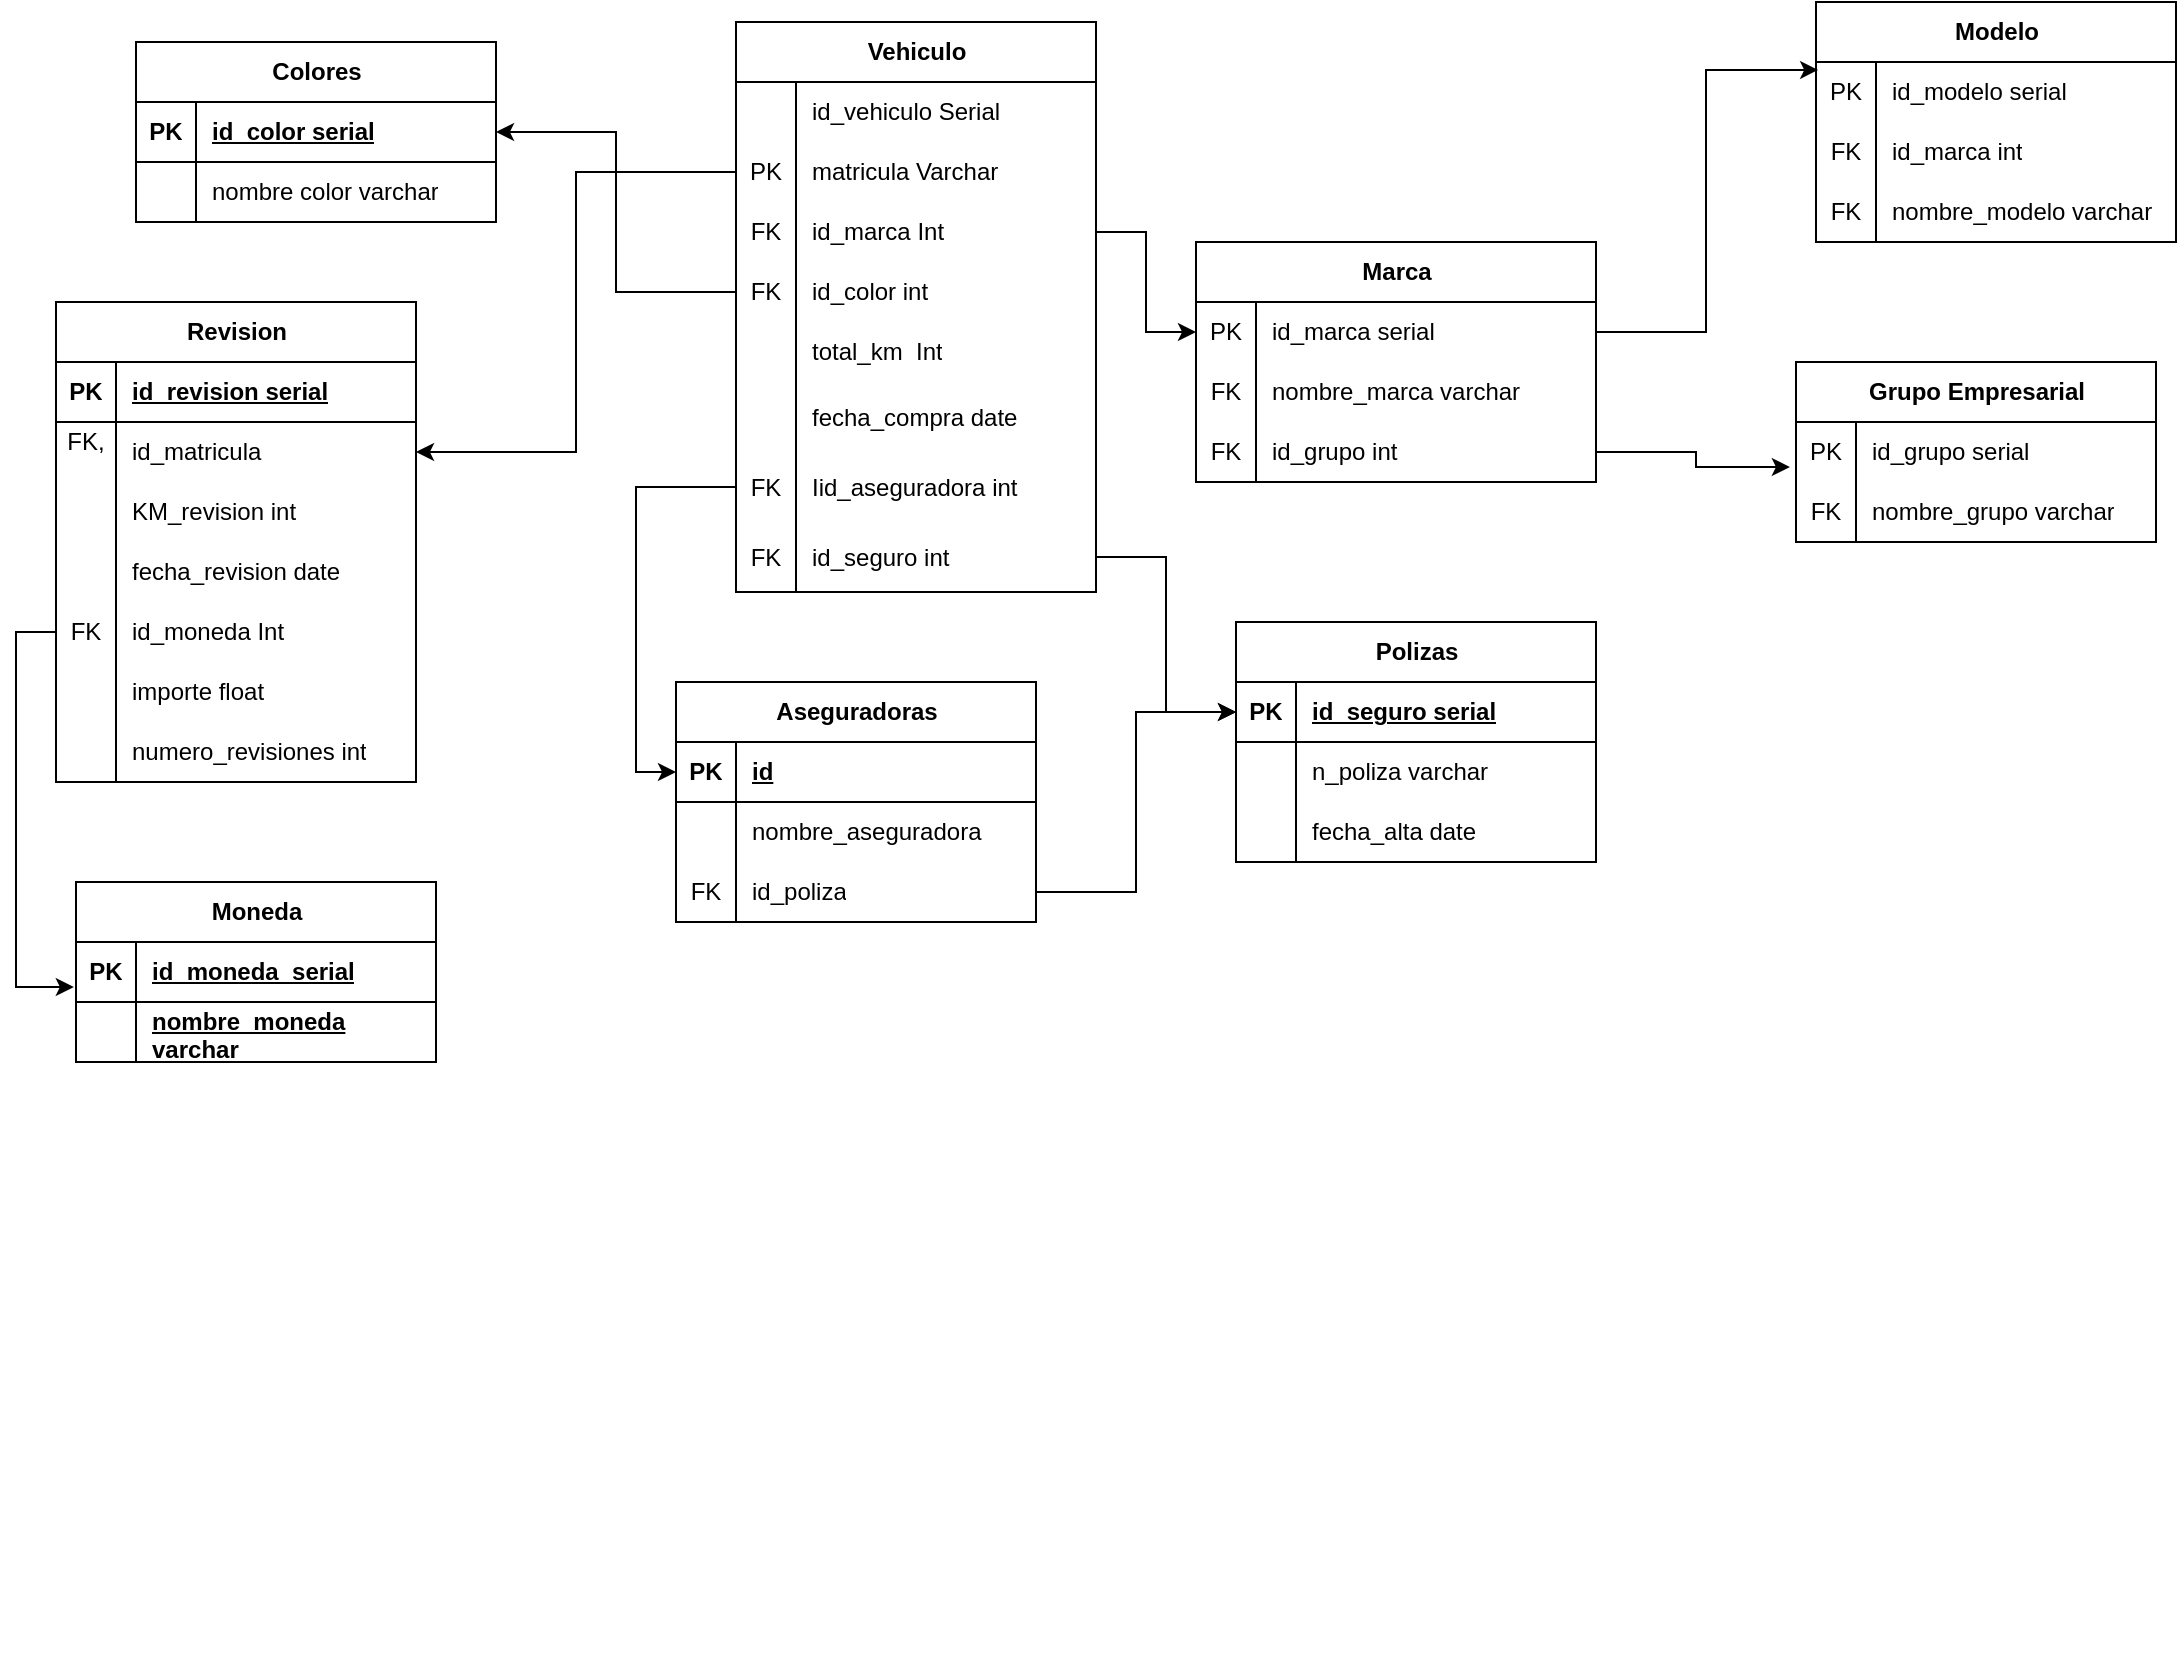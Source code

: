 <mxfile version="21.7.5" type="device">
  <diagram name="Página-1" id="aNir5R4JWFKumcWgyRfw">
    <mxGraphModel dx="1674" dy="1959" grid="1" gridSize="10" guides="1" tooltips="1" connect="1" arrows="1" fold="1" page="1" pageScale="1" pageWidth="827" pageHeight="1169" math="0" shadow="0">
      <root>
        <mxCell id="0" />
        <mxCell id="1" parent="0" />
        <mxCell id="mea1b7zKMpg1OfxlkuzQ-7" value="Vehiculo" style="shape=table;startSize=30;container=1;collapsible=1;childLayout=tableLayout;fixedRows=1;rowLines=0;fontStyle=1;align=center;resizeLast=1;html=1;" parent="1" vertex="1">
          <mxGeometry x="380" y="-370" width="180" height="285" as="geometry" />
        </mxCell>
        <mxCell id="IMGGhFpx_xBizGriwK8i-164" value="" style="shape=tableRow;horizontal=0;startSize=0;swimlaneHead=0;swimlaneBody=0;fillColor=none;collapsible=0;dropTarget=0;points=[[0,0.5],[1,0.5]];portConstraint=eastwest;top=0;left=0;right=0;bottom=0;" parent="mea1b7zKMpg1OfxlkuzQ-7" vertex="1">
          <mxGeometry y="30" width="180" height="30" as="geometry" />
        </mxCell>
        <mxCell id="IMGGhFpx_xBizGriwK8i-165" value="" style="shape=partialRectangle;connectable=0;fillColor=none;top=0;left=0;bottom=0;right=0;editable=1;overflow=hidden;whiteSpace=wrap;html=1;" parent="IMGGhFpx_xBizGriwK8i-164" vertex="1">
          <mxGeometry width="30" height="30" as="geometry">
            <mxRectangle width="30" height="30" as="alternateBounds" />
          </mxGeometry>
        </mxCell>
        <mxCell id="IMGGhFpx_xBizGriwK8i-166" value="id_vehiculo Serial" style="shape=partialRectangle;connectable=0;fillColor=none;top=0;left=0;bottom=0;right=0;align=left;spacingLeft=6;overflow=hidden;whiteSpace=wrap;html=1;" parent="IMGGhFpx_xBizGriwK8i-164" vertex="1">
          <mxGeometry x="30" width="150" height="30" as="geometry">
            <mxRectangle width="150" height="30" as="alternateBounds" />
          </mxGeometry>
        </mxCell>
        <mxCell id="AnJe24dznwlrWC1KmI63-3" value="" style="shape=tableRow;horizontal=0;startSize=0;swimlaneHead=0;swimlaneBody=0;fillColor=none;collapsible=0;dropTarget=0;points=[[0,0.5],[1,0.5]];portConstraint=eastwest;top=0;left=0;right=0;bottom=0;" parent="mea1b7zKMpg1OfxlkuzQ-7" vertex="1">
          <mxGeometry y="60" width="180" height="30" as="geometry" />
        </mxCell>
        <mxCell id="AnJe24dznwlrWC1KmI63-4" value="PK" style="shape=partialRectangle;connectable=0;fillColor=none;top=0;left=0;bottom=0;right=0;editable=1;overflow=hidden;whiteSpace=wrap;html=1;" parent="AnJe24dznwlrWC1KmI63-3" vertex="1">
          <mxGeometry width="30" height="30" as="geometry">
            <mxRectangle width="30" height="30" as="alternateBounds" />
          </mxGeometry>
        </mxCell>
        <mxCell id="AnJe24dznwlrWC1KmI63-5" value="matricula Varchar" style="shape=partialRectangle;connectable=0;fillColor=none;top=0;left=0;bottom=0;right=0;align=left;spacingLeft=6;overflow=hidden;whiteSpace=wrap;html=1;" parent="AnJe24dznwlrWC1KmI63-3" vertex="1">
          <mxGeometry x="30" width="150" height="30" as="geometry">
            <mxRectangle width="150" height="30" as="alternateBounds" />
          </mxGeometry>
        </mxCell>
        <mxCell id="mea1b7zKMpg1OfxlkuzQ-14" value="" style="shape=tableRow;horizontal=0;startSize=0;swimlaneHead=0;swimlaneBody=0;fillColor=none;collapsible=0;dropTarget=0;points=[[0,0.5],[1,0.5]];portConstraint=eastwest;top=0;left=0;right=0;bottom=0;" parent="mea1b7zKMpg1OfxlkuzQ-7" vertex="1">
          <mxGeometry y="90" width="180" height="30" as="geometry" />
        </mxCell>
        <mxCell id="mea1b7zKMpg1OfxlkuzQ-15" value="FK" style="shape=partialRectangle;connectable=0;fillColor=none;top=0;left=0;bottom=0;right=0;editable=1;overflow=hidden;whiteSpace=wrap;html=1;" parent="mea1b7zKMpg1OfxlkuzQ-14" vertex="1">
          <mxGeometry width="30" height="30" as="geometry">
            <mxRectangle width="30" height="30" as="alternateBounds" />
          </mxGeometry>
        </mxCell>
        <mxCell id="mea1b7zKMpg1OfxlkuzQ-16" value="id_marca Int" style="shape=partialRectangle;connectable=0;fillColor=none;top=0;left=0;bottom=0;right=0;align=left;spacingLeft=6;overflow=hidden;whiteSpace=wrap;html=1;" parent="mea1b7zKMpg1OfxlkuzQ-14" vertex="1">
          <mxGeometry x="30" width="150" height="30" as="geometry">
            <mxRectangle width="150" height="30" as="alternateBounds" />
          </mxGeometry>
        </mxCell>
        <mxCell id="mea1b7zKMpg1OfxlkuzQ-17" value="" style="shape=tableRow;horizontal=0;startSize=0;swimlaneHead=0;swimlaneBody=0;fillColor=none;collapsible=0;dropTarget=0;points=[[0,0.5],[1,0.5]];portConstraint=eastwest;top=0;left=0;right=0;bottom=0;" parent="mea1b7zKMpg1OfxlkuzQ-7" vertex="1">
          <mxGeometry y="120" width="180" height="30" as="geometry" />
        </mxCell>
        <mxCell id="mea1b7zKMpg1OfxlkuzQ-18" value="FK" style="shape=partialRectangle;connectable=0;fillColor=none;top=0;left=0;bottom=0;right=0;editable=1;overflow=hidden;whiteSpace=wrap;html=1;" parent="mea1b7zKMpg1OfxlkuzQ-17" vertex="1">
          <mxGeometry width="30" height="30" as="geometry">
            <mxRectangle width="30" height="30" as="alternateBounds" />
          </mxGeometry>
        </mxCell>
        <mxCell id="mea1b7zKMpg1OfxlkuzQ-19" value="id_color int" style="shape=partialRectangle;connectable=0;fillColor=none;top=0;left=0;bottom=0;right=0;align=left;spacingLeft=6;overflow=hidden;whiteSpace=wrap;html=1;" parent="mea1b7zKMpg1OfxlkuzQ-17" vertex="1">
          <mxGeometry x="30" width="150" height="30" as="geometry">
            <mxRectangle width="150" height="30" as="alternateBounds" />
          </mxGeometry>
        </mxCell>
        <mxCell id="mea1b7zKMpg1OfxlkuzQ-23" value="" style="shape=tableRow;horizontal=0;startSize=0;swimlaneHead=0;swimlaneBody=0;fillColor=none;collapsible=0;dropTarget=0;points=[[0,0.5],[1,0.5]];portConstraint=eastwest;top=0;left=0;right=0;bottom=0;" parent="mea1b7zKMpg1OfxlkuzQ-7" vertex="1">
          <mxGeometry y="150" width="180" height="30" as="geometry" />
        </mxCell>
        <mxCell id="mea1b7zKMpg1OfxlkuzQ-24" value="" style="shape=partialRectangle;connectable=0;fillColor=none;top=0;left=0;bottom=0;right=0;editable=1;overflow=hidden;whiteSpace=wrap;html=1;" parent="mea1b7zKMpg1OfxlkuzQ-23" vertex="1">
          <mxGeometry width="30" height="30" as="geometry">
            <mxRectangle width="30" height="30" as="alternateBounds" />
          </mxGeometry>
        </mxCell>
        <mxCell id="mea1b7zKMpg1OfxlkuzQ-25" value="total_km&amp;nbsp; Int" style="shape=partialRectangle;connectable=0;fillColor=none;top=0;left=0;bottom=0;right=0;align=left;spacingLeft=6;overflow=hidden;whiteSpace=wrap;html=1;" parent="mea1b7zKMpg1OfxlkuzQ-23" vertex="1">
          <mxGeometry x="30" width="150" height="30" as="geometry">
            <mxRectangle width="150" height="30" as="alternateBounds" />
          </mxGeometry>
        </mxCell>
        <mxCell id="TAGPVr47sn_CcQr7JgO9-15" value="" style="shape=tableRow;horizontal=0;startSize=0;swimlaneHead=0;swimlaneBody=0;fillColor=none;collapsible=0;dropTarget=0;points=[[0,0.5],[1,0.5]];portConstraint=eastwest;top=0;left=0;right=0;bottom=0;" vertex="1" parent="mea1b7zKMpg1OfxlkuzQ-7">
          <mxGeometry y="180" width="180" height="35" as="geometry" />
        </mxCell>
        <mxCell id="TAGPVr47sn_CcQr7JgO9-16" value="" style="shape=partialRectangle;connectable=0;fillColor=none;top=0;left=0;bottom=0;right=0;editable=1;overflow=hidden;whiteSpace=wrap;html=1;" vertex="1" parent="TAGPVr47sn_CcQr7JgO9-15">
          <mxGeometry width="30" height="35" as="geometry">
            <mxRectangle width="30" height="35" as="alternateBounds" />
          </mxGeometry>
        </mxCell>
        <mxCell id="TAGPVr47sn_CcQr7JgO9-17" value="fecha_compra date" style="shape=partialRectangle;connectable=0;fillColor=none;top=0;left=0;bottom=0;right=0;align=left;spacingLeft=6;overflow=hidden;whiteSpace=wrap;html=1;" vertex="1" parent="TAGPVr47sn_CcQr7JgO9-15">
          <mxGeometry x="30" width="150" height="35" as="geometry">
            <mxRectangle width="150" height="35" as="alternateBounds" />
          </mxGeometry>
        </mxCell>
        <mxCell id="mea1b7zKMpg1OfxlkuzQ-65" value="" style="shape=tableRow;horizontal=0;startSize=0;swimlaneHead=0;swimlaneBody=0;fillColor=none;collapsible=0;dropTarget=0;points=[[0,0.5],[1,0.5]];portConstraint=eastwest;top=0;left=0;right=0;bottom=0;" parent="mea1b7zKMpg1OfxlkuzQ-7" vertex="1">
          <mxGeometry y="215" width="180" height="35" as="geometry" />
        </mxCell>
        <mxCell id="mea1b7zKMpg1OfxlkuzQ-66" value="&lt;font style=&quot;vertical-align: inherit;&quot;&gt;&lt;font style=&quot;vertical-align: inherit;&quot;&gt;FK&lt;/font&gt;&lt;/font&gt;" style="shape=partialRectangle;connectable=0;fillColor=none;top=0;left=0;bottom=0;right=0;editable=1;overflow=hidden;whiteSpace=wrap;html=1;" parent="mea1b7zKMpg1OfxlkuzQ-65" vertex="1">
          <mxGeometry width="30" height="35" as="geometry">
            <mxRectangle width="30" height="35" as="alternateBounds" />
          </mxGeometry>
        </mxCell>
        <mxCell id="mea1b7zKMpg1OfxlkuzQ-67" value="&lt;font style=&quot;vertical-align: inherit;&quot;&gt;&lt;font style=&quot;vertical-align: inherit;&quot;&gt;Iid_aseguradora int&lt;/font&gt;&lt;/font&gt;" style="shape=partialRectangle;connectable=0;fillColor=none;top=0;left=0;bottom=0;right=0;align=left;spacingLeft=6;overflow=hidden;whiteSpace=wrap;html=1;" parent="mea1b7zKMpg1OfxlkuzQ-65" vertex="1">
          <mxGeometry x="30" width="150" height="35" as="geometry">
            <mxRectangle width="150" height="35" as="alternateBounds" />
          </mxGeometry>
        </mxCell>
        <mxCell id="IMGGhFpx_xBizGriwK8i-175" value="" style="shape=tableRow;horizontal=0;startSize=0;swimlaneHead=0;swimlaneBody=0;fillColor=none;collapsible=0;dropTarget=0;points=[[0,0.5],[1,0.5]];portConstraint=eastwest;top=0;left=0;right=0;bottom=0;" parent="mea1b7zKMpg1OfxlkuzQ-7" vertex="1">
          <mxGeometry y="250" width="180" height="35" as="geometry" />
        </mxCell>
        <mxCell id="IMGGhFpx_xBizGriwK8i-176" value="FK" style="shape=partialRectangle;connectable=0;fillColor=none;top=0;left=0;bottom=0;right=0;editable=1;overflow=hidden;whiteSpace=wrap;html=1;" parent="IMGGhFpx_xBizGriwK8i-175" vertex="1">
          <mxGeometry width="30" height="35" as="geometry">
            <mxRectangle width="30" height="35" as="alternateBounds" />
          </mxGeometry>
        </mxCell>
        <mxCell id="IMGGhFpx_xBizGriwK8i-177" value="&lt;font style=&quot;vertical-align: inherit;&quot;&gt;&lt;font style=&quot;vertical-align: inherit;&quot;&gt;id_seguro int&amp;nbsp;&lt;/font&gt;&lt;/font&gt;" style="shape=partialRectangle;connectable=0;fillColor=none;top=0;left=0;bottom=0;right=0;align=left;spacingLeft=6;overflow=hidden;whiteSpace=wrap;html=1;" parent="IMGGhFpx_xBizGriwK8i-175" vertex="1">
          <mxGeometry x="30" width="150" height="35" as="geometry">
            <mxRectangle width="150" height="35" as="alternateBounds" />
          </mxGeometry>
        </mxCell>
        <mxCell id="mea1b7zKMpg1OfxlkuzQ-39" value="Grupo Empresarial" style="shape=table;startSize=30;container=1;collapsible=1;childLayout=tableLayout;fixedRows=1;rowLines=0;fontStyle=1;align=center;resizeLast=1;html=1;" parent="1" vertex="1">
          <mxGeometry x="910" y="-200" width="180" height="90" as="geometry" />
        </mxCell>
        <mxCell id="mea1b7zKMpg1OfxlkuzQ-43" value="" style="shape=tableRow;horizontal=0;startSize=0;swimlaneHead=0;swimlaneBody=0;fillColor=none;collapsible=0;dropTarget=0;points=[[0,0.5],[1,0.5]];portConstraint=eastwest;top=0;left=0;right=0;bottom=0;" parent="mea1b7zKMpg1OfxlkuzQ-39" vertex="1">
          <mxGeometry y="30" width="180" height="30" as="geometry" />
        </mxCell>
        <mxCell id="mea1b7zKMpg1OfxlkuzQ-44" value="PK" style="shape=partialRectangle;connectable=0;fillColor=none;top=0;left=0;bottom=0;right=0;editable=1;overflow=hidden;whiteSpace=wrap;html=1;" parent="mea1b7zKMpg1OfxlkuzQ-43" vertex="1">
          <mxGeometry width="30" height="30" as="geometry">
            <mxRectangle width="30" height="30" as="alternateBounds" />
          </mxGeometry>
        </mxCell>
        <mxCell id="mea1b7zKMpg1OfxlkuzQ-45" value="id_grupo serial" style="shape=partialRectangle;connectable=0;fillColor=none;top=0;left=0;bottom=0;right=0;align=left;spacingLeft=6;overflow=hidden;whiteSpace=wrap;html=1;" parent="mea1b7zKMpg1OfxlkuzQ-43" vertex="1">
          <mxGeometry x="30" width="150" height="30" as="geometry">
            <mxRectangle width="150" height="30" as="alternateBounds" />
          </mxGeometry>
        </mxCell>
        <mxCell id="IMGGhFpx_xBizGriwK8i-155" value="" style="shape=tableRow;horizontal=0;startSize=0;swimlaneHead=0;swimlaneBody=0;fillColor=none;collapsible=0;dropTarget=0;points=[[0,0.5],[1,0.5]];portConstraint=eastwest;top=0;left=0;right=0;bottom=0;" parent="mea1b7zKMpg1OfxlkuzQ-39" vertex="1">
          <mxGeometry y="60" width="180" height="30" as="geometry" />
        </mxCell>
        <mxCell id="IMGGhFpx_xBizGriwK8i-156" value="FK" style="shape=partialRectangle;connectable=0;fillColor=none;top=0;left=0;bottom=0;right=0;editable=1;overflow=hidden;whiteSpace=wrap;html=1;" parent="IMGGhFpx_xBizGriwK8i-155" vertex="1">
          <mxGeometry width="30" height="30" as="geometry">
            <mxRectangle width="30" height="30" as="alternateBounds" />
          </mxGeometry>
        </mxCell>
        <mxCell id="IMGGhFpx_xBizGriwK8i-157" value="nombre_grupo varchar" style="shape=partialRectangle;connectable=0;fillColor=none;top=0;left=0;bottom=0;right=0;align=left;spacingLeft=6;overflow=hidden;whiteSpace=wrap;html=1;" parent="IMGGhFpx_xBizGriwK8i-155" vertex="1">
          <mxGeometry x="30" width="150" height="30" as="geometry">
            <mxRectangle width="150" height="30" as="alternateBounds" />
          </mxGeometry>
        </mxCell>
        <mxCell id="IMGGhFpx_xBizGriwK8i-14" value="Modelo" style="shape=table;startSize=30;container=1;collapsible=1;childLayout=tableLayout;fixedRows=1;rowLines=0;fontStyle=1;align=center;resizeLast=1;html=1;" parent="1" vertex="1">
          <mxGeometry x="920" y="-380" width="180" height="120" as="geometry" />
        </mxCell>
        <mxCell id="IMGGhFpx_xBizGriwK8i-18" value="" style="shape=tableRow;horizontal=0;startSize=0;swimlaneHead=0;swimlaneBody=0;fillColor=none;collapsible=0;dropTarget=0;points=[[0,0.5],[1,0.5]];portConstraint=eastwest;top=0;left=0;right=0;bottom=0;" parent="IMGGhFpx_xBizGriwK8i-14" vertex="1">
          <mxGeometry y="30" width="180" height="30" as="geometry" />
        </mxCell>
        <mxCell id="IMGGhFpx_xBizGriwK8i-19" value="PK" style="shape=partialRectangle;connectable=0;fillColor=none;top=0;left=0;bottom=0;right=0;editable=1;overflow=hidden;whiteSpace=wrap;html=1;" parent="IMGGhFpx_xBizGriwK8i-18" vertex="1">
          <mxGeometry width="30" height="30" as="geometry">
            <mxRectangle width="30" height="30" as="alternateBounds" />
          </mxGeometry>
        </mxCell>
        <mxCell id="IMGGhFpx_xBizGriwK8i-20" value="id_modelo serial" style="shape=partialRectangle;connectable=0;fillColor=none;top=0;left=0;bottom=0;right=0;align=left;spacingLeft=6;overflow=hidden;whiteSpace=wrap;html=1;" parent="IMGGhFpx_xBizGriwK8i-18" vertex="1">
          <mxGeometry x="30" width="150" height="30" as="geometry">
            <mxRectangle width="150" height="30" as="alternateBounds" />
          </mxGeometry>
        </mxCell>
        <mxCell id="IMGGhFpx_xBizGriwK8i-161" value="" style="shape=tableRow;horizontal=0;startSize=0;swimlaneHead=0;swimlaneBody=0;fillColor=none;collapsible=0;dropTarget=0;points=[[0,0.5],[1,0.5]];portConstraint=eastwest;top=0;left=0;right=0;bottom=0;" parent="IMGGhFpx_xBizGriwK8i-14" vertex="1">
          <mxGeometry y="60" width="180" height="30" as="geometry" />
        </mxCell>
        <mxCell id="IMGGhFpx_xBizGriwK8i-162" value="FK" style="shape=partialRectangle;connectable=0;fillColor=none;top=0;left=0;bottom=0;right=0;editable=1;overflow=hidden;whiteSpace=wrap;html=1;" parent="IMGGhFpx_xBizGriwK8i-161" vertex="1">
          <mxGeometry width="30" height="30" as="geometry">
            <mxRectangle width="30" height="30" as="alternateBounds" />
          </mxGeometry>
        </mxCell>
        <mxCell id="IMGGhFpx_xBizGriwK8i-163" value="id_marca int" style="shape=partialRectangle;connectable=0;fillColor=none;top=0;left=0;bottom=0;right=0;align=left;spacingLeft=6;overflow=hidden;whiteSpace=wrap;html=1;" parent="IMGGhFpx_xBizGriwK8i-161" vertex="1">
          <mxGeometry x="30" width="150" height="30" as="geometry">
            <mxRectangle width="150" height="30" as="alternateBounds" />
          </mxGeometry>
        </mxCell>
        <mxCell id="IMGGhFpx_xBizGriwK8i-21" value="" style="shape=tableRow;horizontal=0;startSize=0;swimlaneHead=0;swimlaneBody=0;fillColor=none;collapsible=0;dropTarget=0;points=[[0,0.5],[1,0.5]];portConstraint=eastwest;top=0;left=0;right=0;bottom=0;" parent="IMGGhFpx_xBizGriwK8i-14" vertex="1">
          <mxGeometry y="90" width="180" height="30" as="geometry" />
        </mxCell>
        <mxCell id="IMGGhFpx_xBizGriwK8i-22" value="FK" style="shape=partialRectangle;connectable=0;fillColor=none;top=0;left=0;bottom=0;right=0;editable=1;overflow=hidden;whiteSpace=wrap;html=1;" parent="IMGGhFpx_xBizGriwK8i-21" vertex="1">
          <mxGeometry width="30" height="30" as="geometry">
            <mxRectangle width="30" height="30" as="alternateBounds" />
          </mxGeometry>
        </mxCell>
        <mxCell id="IMGGhFpx_xBizGriwK8i-23" value="&lt;font style=&quot;vertical-align: inherit;&quot;&gt;&lt;font style=&quot;vertical-align: inherit;&quot;&gt;nombre_modelo varchar&lt;/font&gt;&lt;/font&gt;" style="shape=partialRectangle;connectable=0;fillColor=none;top=0;left=0;bottom=0;right=0;align=left;spacingLeft=6;overflow=hidden;whiteSpace=wrap;html=1;" parent="IMGGhFpx_xBizGriwK8i-21" vertex="1">
          <mxGeometry x="30" width="150" height="30" as="geometry">
            <mxRectangle width="150" height="30" as="alternateBounds" />
          </mxGeometry>
        </mxCell>
        <mxCell id="IMGGhFpx_xBizGriwK8i-40" value="Moneda" style="shape=table;startSize=30;container=1;collapsible=1;childLayout=tableLayout;fixedRows=1;rowLines=0;fontStyle=1;align=center;resizeLast=1;html=1;" parent="1" vertex="1">
          <mxGeometry x="50" y="60" width="180" height="90" as="geometry" />
        </mxCell>
        <mxCell id="IMGGhFpx_xBizGriwK8i-41" value="" style="shape=tableRow;horizontal=0;startSize=0;swimlaneHead=0;swimlaneBody=0;fillColor=none;collapsible=0;dropTarget=0;points=[[0,0.5],[1,0.5]];portConstraint=eastwest;top=0;left=0;right=0;bottom=1;" parent="IMGGhFpx_xBizGriwK8i-40" vertex="1">
          <mxGeometry y="30" width="180" height="30" as="geometry" />
        </mxCell>
        <mxCell id="IMGGhFpx_xBizGriwK8i-42" value="PK" style="shape=partialRectangle;connectable=0;fillColor=none;top=0;left=0;bottom=0;right=0;fontStyle=1;overflow=hidden;whiteSpace=wrap;html=1;" parent="IMGGhFpx_xBizGriwK8i-41" vertex="1">
          <mxGeometry width="30" height="30" as="geometry">
            <mxRectangle width="30" height="30" as="alternateBounds" />
          </mxGeometry>
        </mxCell>
        <mxCell id="IMGGhFpx_xBizGriwK8i-43" value="id_moneda&amp;nbsp; serial" style="shape=partialRectangle;connectable=0;fillColor=none;top=0;left=0;bottom=0;right=0;align=left;spacingLeft=6;fontStyle=5;overflow=hidden;whiteSpace=wrap;html=1;" parent="IMGGhFpx_xBizGriwK8i-41" vertex="1">
          <mxGeometry x="30" width="150" height="30" as="geometry">
            <mxRectangle width="150" height="30" as="alternateBounds" />
          </mxGeometry>
        </mxCell>
        <mxCell id="IMGGhFpx_xBizGriwK8i-152" value="" style="shape=tableRow;horizontal=0;startSize=0;swimlaneHead=0;swimlaneBody=0;fillColor=none;collapsible=0;dropTarget=0;points=[[0,0.5],[1,0.5]];portConstraint=eastwest;top=0;left=0;right=0;bottom=1;" parent="IMGGhFpx_xBizGriwK8i-40" vertex="1">
          <mxGeometry y="60" width="180" height="30" as="geometry" />
        </mxCell>
        <mxCell id="IMGGhFpx_xBizGriwK8i-153" value="" style="shape=partialRectangle;connectable=0;fillColor=none;top=0;left=0;bottom=0;right=0;fontStyle=1;overflow=hidden;whiteSpace=wrap;html=1;" parent="IMGGhFpx_xBizGriwK8i-152" vertex="1">
          <mxGeometry width="30" height="30" as="geometry">
            <mxRectangle width="30" height="30" as="alternateBounds" />
          </mxGeometry>
        </mxCell>
        <mxCell id="IMGGhFpx_xBizGriwK8i-154" value="nombre_moneda varchar" style="shape=partialRectangle;connectable=0;fillColor=none;top=0;left=0;bottom=0;right=0;align=left;spacingLeft=6;fontStyle=5;overflow=hidden;whiteSpace=wrap;html=1;" parent="IMGGhFpx_xBizGriwK8i-152" vertex="1">
          <mxGeometry x="30" width="150" height="30" as="geometry">
            <mxRectangle width="150" height="30" as="alternateBounds" />
          </mxGeometry>
        </mxCell>
        <mxCell id="IMGGhFpx_xBizGriwK8i-53" value="Marca" style="shape=table;startSize=30;container=1;collapsible=1;childLayout=tableLayout;fixedRows=1;rowLines=0;fontStyle=1;align=center;resizeLast=1;html=1;" parent="1" vertex="1">
          <mxGeometry x="610" y="-260" width="200" height="120" as="geometry" />
        </mxCell>
        <mxCell id="IMGGhFpx_xBizGriwK8i-57" value="" style="shape=tableRow;horizontal=0;startSize=0;swimlaneHead=0;swimlaneBody=0;fillColor=none;collapsible=0;dropTarget=0;points=[[0,0.5],[1,0.5]];portConstraint=eastwest;top=0;left=0;right=0;bottom=0;" parent="IMGGhFpx_xBizGriwK8i-53" vertex="1">
          <mxGeometry y="30" width="200" height="30" as="geometry" />
        </mxCell>
        <mxCell id="IMGGhFpx_xBizGriwK8i-58" value="PK" style="shape=partialRectangle;connectable=0;fillColor=none;top=0;left=0;bottom=0;right=0;editable=1;overflow=hidden;whiteSpace=wrap;html=1;" parent="IMGGhFpx_xBizGriwK8i-57" vertex="1">
          <mxGeometry width="30" height="30" as="geometry">
            <mxRectangle width="30" height="30" as="alternateBounds" />
          </mxGeometry>
        </mxCell>
        <mxCell id="IMGGhFpx_xBizGriwK8i-59" value="id_marca serial" style="shape=partialRectangle;connectable=0;fillColor=none;top=0;left=0;bottom=0;right=0;align=left;spacingLeft=6;overflow=hidden;whiteSpace=wrap;html=1;" parent="IMGGhFpx_xBizGriwK8i-57" vertex="1">
          <mxGeometry x="30" width="170" height="30" as="geometry">
            <mxRectangle width="170" height="30" as="alternateBounds" />
          </mxGeometry>
        </mxCell>
        <mxCell id="IMGGhFpx_xBizGriwK8i-158" value="" style="shape=tableRow;horizontal=0;startSize=0;swimlaneHead=0;swimlaneBody=0;fillColor=none;collapsible=0;dropTarget=0;points=[[0,0.5],[1,0.5]];portConstraint=eastwest;top=0;left=0;right=0;bottom=0;" parent="IMGGhFpx_xBizGriwK8i-53" vertex="1">
          <mxGeometry y="60" width="200" height="30" as="geometry" />
        </mxCell>
        <mxCell id="IMGGhFpx_xBizGriwK8i-159" value="FK" style="shape=partialRectangle;connectable=0;fillColor=none;top=0;left=0;bottom=0;right=0;editable=1;overflow=hidden;whiteSpace=wrap;html=1;" parent="IMGGhFpx_xBizGriwK8i-158" vertex="1">
          <mxGeometry width="30" height="30" as="geometry">
            <mxRectangle width="30" height="30" as="alternateBounds" />
          </mxGeometry>
        </mxCell>
        <mxCell id="IMGGhFpx_xBizGriwK8i-160" value="nombre_marca varchar" style="shape=partialRectangle;connectable=0;fillColor=none;top=0;left=0;bottom=0;right=0;align=left;spacingLeft=6;overflow=hidden;whiteSpace=wrap;html=1;" parent="IMGGhFpx_xBizGriwK8i-158" vertex="1">
          <mxGeometry x="30" width="170" height="30" as="geometry">
            <mxRectangle width="170" height="30" as="alternateBounds" />
          </mxGeometry>
        </mxCell>
        <mxCell id="uVLV8i7sNT9-aFF1UNo3-1" value="" style="shape=tableRow;horizontal=0;startSize=0;swimlaneHead=0;swimlaneBody=0;fillColor=none;collapsible=0;dropTarget=0;points=[[0,0.5],[1,0.5]];portConstraint=eastwest;top=0;left=0;right=0;bottom=0;" parent="IMGGhFpx_xBizGriwK8i-53" vertex="1">
          <mxGeometry y="90" width="200" height="30" as="geometry" />
        </mxCell>
        <mxCell id="uVLV8i7sNT9-aFF1UNo3-2" value="FK" style="shape=partialRectangle;connectable=0;fillColor=none;top=0;left=0;bottom=0;right=0;editable=1;overflow=hidden;whiteSpace=wrap;html=1;" parent="uVLV8i7sNT9-aFF1UNo3-1" vertex="1">
          <mxGeometry width="30" height="30" as="geometry">
            <mxRectangle width="30" height="30" as="alternateBounds" />
          </mxGeometry>
        </mxCell>
        <mxCell id="uVLV8i7sNT9-aFF1UNo3-3" value="&lt;font style=&quot;vertical-align: inherit;&quot;&gt;&lt;font style=&quot;vertical-align: inherit;&quot;&gt;id_grupo int&lt;/font&gt;&lt;/font&gt;" style="shape=partialRectangle;connectable=0;fillColor=none;top=0;left=0;bottom=0;right=0;align=left;spacingLeft=6;overflow=hidden;whiteSpace=wrap;html=1;" parent="uVLV8i7sNT9-aFF1UNo3-1" vertex="1">
          <mxGeometry x="30" width="170" height="30" as="geometry">
            <mxRectangle width="170" height="30" as="alternateBounds" />
          </mxGeometry>
        </mxCell>
        <mxCell id="IMGGhFpx_xBizGriwK8i-66" value="Revision" style="shape=table;startSize=30;container=1;collapsible=1;childLayout=tableLayout;fixedRows=1;rowLines=0;fontStyle=1;align=center;resizeLast=1;html=1;" parent="1" vertex="1">
          <mxGeometry x="40" y="-230" width="180" height="240" as="geometry" />
        </mxCell>
        <mxCell id="IMGGhFpx_xBizGriwK8i-67" value="" style="shape=tableRow;horizontal=0;startSize=0;swimlaneHead=0;swimlaneBody=0;fillColor=none;collapsible=0;dropTarget=0;points=[[0,0.5],[1,0.5]];portConstraint=eastwest;top=0;left=0;right=0;bottom=1;" parent="IMGGhFpx_xBizGriwK8i-66" vertex="1">
          <mxGeometry y="30" width="180" height="30" as="geometry" />
        </mxCell>
        <mxCell id="IMGGhFpx_xBizGriwK8i-68" value="PK" style="shape=partialRectangle;connectable=0;fillColor=none;top=0;left=0;bottom=0;right=0;fontStyle=1;overflow=hidden;whiteSpace=wrap;html=1;" parent="IMGGhFpx_xBizGriwK8i-67" vertex="1">
          <mxGeometry width="30" height="30" as="geometry">
            <mxRectangle width="30" height="30" as="alternateBounds" />
          </mxGeometry>
        </mxCell>
        <mxCell id="IMGGhFpx_xBizGriwK8i-69" value="id_revision serial" style="shape=partialRectangle;connectable=0;fillColor=none;top=0;left=0;bottom=0;right=0;align=left;spacingLeft=6;fontStyle=5;overflow=hidden;whiteSpace=wrap;html=1;" parent="IMGGhFpx_xBizGriwK8i-67" vertex="1">
          <mxGeometry x="30" width="150" height="30" as="geometry">
            <mxRectangle width="150" height="30" as="alternateBounds" />
          </mxGeometry>
        </mxCell>
        <mxCell id="IMGGhFpx_xBizGriwK8i-70" value="" style="shape=tableRow;horizontal=0;startSize=0;swimlaneHead=0;swimlaneBody=0;fillColor=none;collapsible=0;dropTarget=0;points=[[0,0.5],[1,0.5]];portConstraint=eastwest;top=0;left=0;right=0;bottom=0;" parent="IMGGhFpx_xBizGriwK8i-66" vertex="1">
          <mxGeometry y="60" width="180" height="30" as="geometry" />
        </mxCell>
        <mxCell id="IMGGhFpx_xBizGriwK8i-71" value="&lt;font style=&quot;vertical-align: inherit;&quot;&gt;&lt;font style=&quot;vertical-align: inherit;&quot;&gt;&lt;font style=&quot;vertical-align: inherit;&quot;&gt;&lt;font style=&quot;vertical-align: inherit;&quot;&gt;FK,&lt;br&gt;&lt;br&gt;&lt;/font&gt;&lt;/font&gt;&lt;/font&gt;&lt;/font&gt;" style="shape=partialRectangle;connectable=0;fillColor=none;top=0;left=0;bottom=0;right=0;editable=1;overflow=hidden;whiteSpace=wrap;html=1;" parent="IMGGhFpx_xBizGriwK8i-70" vertex="1">
          <mxGeometry width="30" height="30" as="geometry">
            <mxRectangle width="30" height="30" as="alternateBounds" />
          </mxGeometry>
        </mxCell>
        <mxCell id="IMGGhFpx_xBizGriwK8i-72" value="id_matricula" style="shape=partialRectangle;connectable=0;fillColor=none;top=0;left=0;bottom=0;right=0;align=left;spacingLeft=6;overflow=hidden;whiteSpace=wrap;html=1;" parent="IMGGhFpx_xBizGriwK8i-70" vertex="1">
          <mxGeometry x="30" width="150" height="30" as="geometry">
            <mxRectangle width="150" height="30" as="alternateBounds" />
          </mxGeometry>
        </mxCell>
        <mxCell id="IMGGhFpx_xBizGriwK8i-73" value="" style="shape=tableRow;horizontal=0;startSize=0;swimlaneHead=0;swimlaneBody=0;fillColor=none;collapsible=0;dropTarget=0;points=[[0,0.5],[1,0.5]];portConstraint=eastwest;top=0;left=0;right=0;bottom=0;" parent="IMGGhFpx_xBizGriwK8i-66" vertex="1">
          <mxGeometry y="90" width="180" height="30" as="geometry" />
        </mxCell>
        <mxCell id="IMGGhFpx_xBizGriwK8i-74" value="" style="shape=partialRectangle;connectable=0;fillColor=none;top=0;left=0;bottom=0;right=0;editable=1;overflow=hidden;whiteSpace=wrap;html=1;" parent="IMGGhFpx_xBizGriwK8i-73" vertex="1">
          <mxGeometry width="30" height="30" as="geometry">
            <mxRectangle width="30" height="30" as="alternateBounds" />
          </mxGeometry>
        </mxCell>
        <mxCell id="IMGGhFpx_xBizGriwK8i-75" value="KM_revision int" style="shape=partialRectangle;connectable=0;fillColor=none;top=0;left=0;bottom=0;right=0;align=left;spacingLeft=6;overflow=hidden;whiteSpace=wrap;html=1;" parent="IMGGhFpx_xBizGriwK8i-73" vertex="1">
          <mxGeometry x="30" width="150" height="30" as="geometry">
            <mxRectangle width="150" height="30" as="alternateBounds" />
          </mxGeometry>
        </mxCell>
        <mxCell id="IMGGhFpx_xBizGriwK8i-76" value="" style="shape=tableRow;horizontal=0;startSize=0;swimlaneHead=0;swimlaneBody=0;fillColor=none;collapsible=0;dropTarget=0;points=[[0,0.5],[1,0.5]];portConstraint=eastwest;top=0;left=0;right=0;bottom=0;" parent="IMGGhFpx_xBizGriwK8i-66" vertex="1">
          <mxGeometry y="120" width="180" height="30" as="geometry" />
        </mxCell>
        <mxCell id="IMGGhFpx_xBizGriwK8i-77" value="" style="shape=partialRectangle;connectable=0;fillColor=none;top=0;left=0;bottom=0;right=0;editable=1;overflow=hidden;whiteSpace=wrap;html=1;" parent="IMGGhFpx_xBizGriwK8i-76" vertex="1">
          <mxGeometry width="30" height="30" as="geometry">
            <mxRectangle width="30" height="30" as="alternateBounds" />
          </mxGeometry>
        </mxCell>
        <mxCell id="IMGGhFpx_xBizGriwK8i-78" value="fecha_revision date" style="shape=partialRectangle;connectable=0;fillColor=none;top=0;left=0;bottom=0;right=0;align=left;spacingLeft=6;overflow=hidden;whiteSpace=wrap;html=1;" parent="IMGGhFpx_xBizGriwK8i-76" vertex="1">
          <mxGeometry x="30" width="150" height="30" as="geometry">
            <mxRectangle width="150" height="30" as="alternateBounds" />
          </mxGeometry>
        </mxCell>
        <mxCell id="IMGGhFpx_xBizGriwK8i-82" value="" style="shape=tableRow;horizontal=0;startSize=0;swimlaneHead=0;swimlaneBody=0;fillColor=none;collapsible=0;dropTarget=0;points=[[0,0.5],[1,0.5]];portConstraint=eastwest;top=0;left=0;right=0;bottom=0;" parent="IMGGhFpx_xBizGriwK8i-66" vertex="1">
          <mxGeometry y="150" width="180" height="30" as="geometry" />
        </mxCell>
        <mxCell id="IMGGhFpx_xBizGriwK8i-83" value="FK" style="shape=partialRectangle;connectable=0;fillColor=none;top=0;left=0;bottom=0;right=0;editable=1;overflow=hidden;whiteSpace=wrap;html=1;" parent="IMGGhFpx_xBizGriwK8i-82" vertex="1">
          <mxGeometry width="30" height="30" as="geometry">
            <mxRectangle width="30" height="30" as="alternateBounds" />
          </mxGeometry>
        </mxCell>
        <mxCell id="IMGGhFpx_xBizGriwK8i-84" value="&lt;font style=&quot;vertical-align: inherit;&quot;&gt;&lt;font style=&quot;vertical-align: inherit;&quot;&gt;id_moneda Int&lt;/font&gt;&lt;/font&gt;" style="shape=partialRectangle;connectable=0;fillColor=none;top=0;left=0;bottom=0;right=0;align=left;spacingLeft=6;overflow=hidden;whiteSpace=wrap;html=1;" parent="IMGGhFpx_xBizGriwK8i-82" vertex="1">
          <mxGeometry x="30" width="150" height="30" as="geometry">
            <mxRectangle width="150" height="30" as="alternateBounds" />
          </mxGeometry>
        </mxCell>
        <mxCell id="IMGGhFpx_xBizGriwK8i-88" value="" style="shape=tableRow;horizontal=0;startSize=0;swimlaneHead=0;swimlaneBody=0;fillColor=none;collapsible=0;dropTarget=0;points=[[0,0.5],[1,0.5]];portConstraint=eastwest;top=0;left=0;right=0;bottom=0;" parent="IMGGhFpx_xBizGriwK8i-66" vertex="1">
          <mxGeometry y="180" width="180" height="30" as="geometry" />
        </mxCell>
        <mxCell id="IMGGhFpx_xBizGriwK8i-89" value="" style="shape=partialRectangle;connectable=0;fillColor=none;top=0;left=0;bottom=0;right=0;editable=1;overflow=hidden;whiteSpace=wrap;html=1;" parent="IMGGhFpx_xBizGriwK8i-88" vertex="1">
          <mxGeometry width="30" height="30" as="geometry">
            <mxRectangle width="30" height="30" as="alternateBounds" />
          </mxGeometry>
        </mxCell>
        <mxCell id="IMGGhFpx_xBizGriwK8i-90" value="importe float" style="shape=partialRectangle;connectable=0;fillColor=none;top=0;left=0;bottom=0;right=0;align=left;spacingLeft=6;overflow=hidden;whiteSpace=wrap;html=1;" parent="IMGGhFpx_xBizGriwK8i-88" vertex="1">
          <mxGeometry x="30" width="150" height="30" as="geometry">
            <mxRectangle width="150" height="30" as="alternateBounds" />
          </mxGeometry>
        </mxCell>
        <mxCell id="IMGGhFpx_xBizGriwK8i-107" value="" style="shape=tableRow;horizontal=0;startSize=0;swimlaneHead=0;swimlaneBody=0;fillColor=none;collapsible=0;dropTarget=0;points=[[0,0.5],[1,0.5]];portConstraint=eastwest;top=0;left=0;right=0;bottom=0;" parent="IMGGhFpx_xBizGriwK8i-66" vertex="1">
          <mxGeometry y="210" width="180" height="30" as="geometry" />
        </mxCell>
        <mxCell id="IMGGhFpx_xBizGriwK8i-108" value="" style="shape=partialRectangle;connectable=0;fillColor=none;top=0;left=0;bottom=0;right=0;editable=1;overflow=hidden;whiteSpace=wrap;html=1;" parent="IMGGhFpx_xBizGriwK8i-107" vertex="1">
          <mxGeometry width="30" height="30" as="geometry">
            <mxRectangle width="30" height="30" as="alternateBounds" />
          </mxGeometry>
        </mxCell>
        <mxCell id="IMGGhFpx_xBizGriwK8i-109" value="numero_revisiones int" style="shape=partialRectangle;connectable=0;fillColor=none;top=0;left=0;bottom=0;right=0;align=left;spacingLeft=6;overflow=hidden;whiteSpace=wrap;html=1;" parent="IMGGhFpx_xBizGriwK8i-107" vertex="1">
          <mxGeometry x="30" width="150" height="30" as="geometry">
            <mxRectangle width="150" height="30" as="alternateBounds" />
          </mxGeometry>
        </mxCell>
        <mxCell id="IMGGhFpx_xBizGriwK8i-79" value="" style="shape=tableRow;horizontal=0;startSize=0;swimlaneHead=0;swimlaneBody=0;fillColor=none;collapsible=0;dropTarget=0;points=[[0,0.5],[1,0.5]];portConstraint=eastwest;top=0;left=0;right=0;bottom=0;" parent="1" vertex="1">
          <mxGeometry x="610" y="354" width="180" height="85" as="geometry" />
        </mxCell>
        <mxCell id="IMGGhFpx_xBizGriwK8i-128" value="" style="shape=tableRow;horizontal=0;startSize=0;swimlaneHead=0;swimlaneBody=0;fillColor=none;collapsible=0;dropTarget=0;points=[[0,0.5],[1,0.5]];portConstraint=eastwest;top=0;left=0;right=0;bottom=0;" parent="1" vertex="1">
          <mxGeometry x="320" y="420" width="180" height="30" as="geometry" />
        </mxCell>
        <mxCell id="IMGGhFpx_xBizGriwK8i-132" value="Colores" style="shape=table;startSize=30;container=1;collapsible=1;childLayout=tableLayout;fixedRows=1;rowLines=0;fontStyle=1;align=center;resizeLast=1;html=1;" parent="1" vertex="1">
          <mxGeometry x="80" y="-360" width="180" height="90" as="geometry" />
        </mxCell>
        <mxCell id="IMGGhFpx_xBizGriwK8i-133" value="" style="shape=tableRow;horizontal=0;startSize=0;swimlaneHead=0;swimlaneBody=0;fillColor=none;collapsible=0;dropTarget=0;points=[[0,0.5],[1,0.5]];portConstraint=eastwest;top=0;left=0;right=0;bottom=1;" parent="IMGGhFpx_xBizGriwK8i-132" vertex="1">
          <mxGeometry y="30" width="180" height="30" as="geometry" />
        </mxCell>
        <mxCell id="IMGGhFpx_xBizGriwK8i-134" value="PK" style="shape=partialRectangle;connectable=0;fillColor=none;top=0;left=0;bottom=0;right=0;fontStyle=1;overflow=hidden;whiteSpace=wrap;html=1;" parent="IMGGhFpx_xBizGriwK8i-133" vertex="1">
          <mxGeometry width="30" height="30" as="geometry">
            <mxRectangle width="30" height="30" as="alternateBounds" />
          </mxGeometry>
        </mxCell>
        <mxCell id="IMGGhFpx_xBizGriwK8i-135" value="id_color serial" style="shape=partialRectangle;connectable=0;fillColor=none;top=0;left=0;bottom=0;right=0;align=left;spacingLeft=6;fontStyle=5;overflow=hidden;whiteSpace=wrap;html=1;" parent="IMGGhFpx_xBizGriwK8i-133" vertex="1">
          <mxGeometry x="30" width="150" height="30" as="geometry">
            <mxRectangle width="150" height="30" as="alternateBounds" />
          </mxGeometry>
        </mxCell>
        <mxCell id="IMGGhFpx_xBizGriwK8i-136" value="" style="shape=tableRow;horizontal=0;startSize=0;swimlaneHead=0;swimlaneBody=0;fillColor=none;collapsible=0;dropTarget=0;points=[[0,0.5],[1,0.5]];portConstraint=eastwest;top=0;left=0;right=0;bottom=0;" parent="IMGGhFpx_xBizGriwK8i-132" vertex="1">
          <mxGeometry y="60" width="180" height="30" as="geometry" />
        </mxCell>
        <mxCell id="IMGGhFpx_xBizGriwK8i-137" value="" style="shape=partialRectangle;connectable=0;fillColor=none;top=0;left=0;bottom=0;right=0;editable=1;overflow=hidden;whiteSpace=wrap;html=1;" parent="IMGGhFpx_xBizGriwK8i-136" vertex="1">
          <mxGeometry width="30" height="30" as="geometry">
            <mxRectangle width="30" height="30" as="alternateBounds" />
          </mxGeometry>
        </mxCell>
        <mxCell id="IMGGhFpx_xBizGriwK8i-138" value="nombre color varchar" style="shape=partialRectangle;connectable=0;fillColor=none;top=0;left=0;bottom=0;right=0;align=left;spacingLeft=6;overflow=hidden;whiteSpace=wrap;html=1;" parent="IMGGhFpx_xBizGriwK8i-136" vertex="1">
          <mxGeometry x="30" width="150" height="30" as="geometry">
            <mxRectangle width="150" height="30" as="alternateBounds" />
          </mxGeometry>
        </mxCell>
        <mxCell id="IMGGhFpx_xBizGriwK8i-145" value="" style="shape=tableRow;horizontal=0;startSize=0;swimlaneHead=0;swimlaneBody=0;fillColor=none;collapsible=0;dropTarget=0;points=[[0,0.5],[1,0.5]];portConstraint=eastwest;top=0;left=0;right=0;bottom=0;" parent="1" vertex="1">
          <mxGeometry x="320" y="420" width="180" height="30" as="geometry" />
        </mxCell>
        <mxCell id="IMGGhFpx_xBizGriwK8i-149" value="" style="shape=tableRow;horizontal=0;startSize=0;swimlaneHead=0;swimlaneBody=0;fillColor=none;collapsible=0;dropTarget=0;points=[[0,0.5],[1,0.5]];portConstraint=eastwest;top=0;left=0;right=0;bottom=0;" parent="1" vertex="1">
          <mxGeometry x="320" y="420" width="180" height="30" as="geometry" />
        </mxCell>
        <mxCell id="IMGGhFpx_xBizGriwK8i-183" value="&lt;font style=&quot;vertical-align: inherit;&quot;&gt;&lt;font style=&quot;vertical-align: inherit;&quot;&gt;Polizas&lt;/font&gt;&lt;/font&gt;" style="shape=table;startSize=30;container=1;collapsible=1;childLayout=tableLayout;fixedRows=1;rowLines=0;fontStyle=1;align=center;resizeLast=1;html=1;" parent="1" vertex="1">
          <mxGeometry x="630" y="-70" width="180" height="120" as="geometry" />
        </mxCell>
        <mxCell id="IMGGhFpx_xBizGriwK8i-184" value="" style="shape=tableRow;horizontal=0;startSize=0;swimlaneHead=0;swimlaneBody=0;fillColor=none;collapsible=0;dropTarget=0;points=[[0,0.5],[1,0.5]];portConstraint=eastwest;top=0;left=0;right=0;bottom=1;" parent="IMGGhFpx_xBizGriwK8i-183" vertex="1">
          <mxGeometry y="30" width="180" height="30" as="geometry" />
        </mxCell>
        <mxCell id="IMGGhFpx_xBizGriwK8i-185" value="PK" style="shape=partialRectangle;connectable=0;fillColor=none;top=0;left=0;bottom=0;right=0;fontStyle=1;overflow=hidden;whiteSpace=wrap;html=1;" parent="IMGGhFpx_xBizGriwK8i-184" vertex="1">
          <mxGeometry width="30" height="30" as="geometry">
            <mxRectangle width="30" height="30" as="alternateBounds" />
          </mxGeometry>
        </mxCell>
        <mxCell id="IMGGhFpx_xBizGriwK8i-186" value="id_seguro serial" style="shape=partialRectangle;connectable=0;fillColor=none;top=0;left=0;bottom=0;right=0;align=left;spacingLeft=6;fontStyle=5;overflow=hidden;whiteSpace=wrap;html=1;" parent="IMGGhFpx_xBizGriwK8i-184" vertex="1">
          <mxGeometry x="30" width="150" height="30" as="geometry">
            <mxRectangle width="150" height="30" as="alternateBounds" />
          </mxGeometry>
        </mxCell>
        <mxCell id="IMGGhFpx_xBizGriwK8i-187" value="" style="shape=tableRow;horizontal=0;startSize=0;swimlaneHead=0;swimlaneBody=0;fillColor=none;collapsible=0;dropTarget=0;points=[[0,0.5],[1,0.5]];portConstraint=eastwest;top=0;left=0;right=0;bottom=0;" parent="IMGGhFpx_xBizGriwK8i-183" vertex="1">
          <mxGeometry y="60" width="180" height="30" as="geometry" />
        </mxCell>
        <mxCell id="IMGGhFpx_xBizGriwK8i-188" value="" style="shape=partialRectangle;connectable=0;fillColor=none;top=0;left=0;bottom=0;right=0;editable=1;overflow=hidden;whiteSpace=wrap;html=1;" parent="IMGGhFpx_xBizGriwK8i-187" vertex="1">
          <mxGeometry width="30" height="30" as="geometry">
            <mxRectangle width="30" height="30" as="alternateBounds" />
          </mxGeometry>
        </mxCell>
        <mxCell id="IMGGhFpx_xBizGriwK8i-189" value="n_poliza varchar" style="shape=partialRectangle;connectable=0;fillColor=none;top=0;left=0;bottom=0;right=0;align=left;spacingLeft=6;overflow=hidden;whiteSpace=wrap;html=1;" parent="IMGGhFpx_xBizGriwK8i-187" vertex="1">
          <mxGeometry x="30" width="150" height="30" as="geometry">
            <mxRectangle width="150" height="30" as="alternateBounds" />
          </mxGeometry>
        </mxCell>
        <mxCell id="IMGGhFpx_xBizGriwK8i-193" value="" style="shape=tableRow;horizontal=0;startSize=0;swimlaneHead=0;swimlaneBody=0;fillColor=none;collapsible=0;dropTarget=0;points=[[0,0.5],[1,0.5]];portConstraint=eastwest;top=0;left=0;right=0;bottom=0;" parent="IMGGhFpx_xBizGriwK8i-183" vertex="1">
          <mxGeometry y="90" width="180" height="30" as="geometry" />
        </mxCell>
        <mxCell id="IMGGhFpx_xBizGriwK8i-194" value="" style="shape=partialRectangle;connectable=0;fillColor=none;top=0;left=0;bottom=0;right=0;editable=1;overflow=hidden;whiteSpace=wrap;html=1;" parent="IMGGhFpx_xBizGriwK8i-193" vertex="1">
          <mxGeometry width="30" height="30" as="geometry">
            <mxRectangle width="30" height="30" as="alternateBounds" />
          </mxGeometry>
        </mxCell>
        <mxCell id="IMGGhFpx_xBizGriwK8i-195" value="fecha_alta date" style="shape=partialRectangle;connectable=0;fillColor=none;top=0;left=0;bottom=0;right=0;align=left;spacingLeft=6;overflow=hidden;whiteSpace=wrap;html=1;" parent="IMGGhFpx_xBizGriwK8i-193" vertex="1">
          <mxGeometry x="30" width="150" height="30" as="geometry">
            <mxRectangle width="150" height="30" as="alternateBounds" />
          </mxGeometry>
        </mxCell>
        <mxCell id="uVLV8i7sNT9-aFF1UNo3-5" style="edgeStyle=orthogonalEdgeStyle;rounded=0;orthogonalLoop=1;jettySize=auto;html=1;exitX=1;exitY=0.5;exitDx=0;exitDy=0;entryX=0;entryY=0.5;entryDx=0;entryDy=0;" parent="1" source="mea1b7zKMpg1OfxlkuzQ-14" target="IMGGhFpx_xBizGriwK8i-57" edge="1">
          <mxGeometry relative="1" as="geometry" />
        </mxCell>
        <mxCell id="uVLV8i7sNT9-aFF1UNo3-8" style="edgeStyle=orthogonalEdgeStyle;rounded=0;orthogonalLoop=1;jettySize=auto;html=1;exitX=1;exitY=0.5;exitDx=0;exitDy=0;entryX=-0.017;entryY=0.75;entryDx=0;entryDy=0;entryPerimeter=0;" parent="1" source="uVLV8i7sNT9-aFF1UNo3-1" target="mea1b7zKMpg1OfxlkuzQ-43" edge="1">
          <mxGeometry relative="1" as="geometry" />
        </mxCell>
        <mxCell id="uVLV8i7sNT9-aFF1UNo3-9" style="edgeStyle=orthogonalEdgeStyle;rounded=0;orthogonalLoop=1;jettySize=auto;html=1;exitX=1;exitY=0.5;exitDx=0;exitDy=0;entryX=0;entryY=0.5;entryDx=0;entryDy=0;" parent="1" source="IMGGhFpx_xBizGriwK8i-175" target="IMGGhFpx_xBizGriwK8i-184" edge="1">
          <mxGeometry relative="1" as="geometry" />
        </mxCell>
        <mxCell id="uVLV8i7sNT9-aFF1UNo3-10" style="edgeStyle=orthogonalEdgeStyle;rounded=0;orthogonalLoop=1;jettySize=auto;html=1;exitX=0;exitY=0.5;exitDx=0;exitDy=0;entryX=1;entryY=0.5;entryDx=0;entryDy=0;" parent="1" source="mea1b7zKMpg1OfxlkuzQ-17" target="IMGGhFpx_xBizGriwK8i-133" edge="1">
          <mxGeometry relative="1" as="geometry" />
        </mxCell>
        <mxCell id="uVLV8i7sNT9-aFF1UNo3-11" style="edgeStyle=orthogonalEdgeStyle;rounded=0;orthogonalLoop=1;jettySize=auto;html=1;exitX=0;exitY=0.5;exitDx=0;exitDy=0;entryX=-0.006;entryY=0.75;entryDx=0;entryDy=0;entryPerimeter=0;" parent="1" source="IMGGhFpx_xBizGriwK8i-82" target="IMGGhFpx_xBizGriwK8i-41" edge="1">
          <mxGeometry relative="1" as="geometry" />
        </mxCell>
        <mxCell id="AnJe24dznwlrWC1KmI63-2" style="edgeStyle=orthogonalEdgeStyle;rounded=0;orthogonalLoop=1;jettySize=auto;html=1;entryX=0.006;entryY=0.133;entryDx=0;entryDy=0;entryPerimeter=0;" parent="1" source="IMGGhFpx_xBizGriwK8i-57" target="IMGGhFpx_xBizGriwK8i-18" edge="1">
          <mxGeometry relative="1" as="geometry" />
        </mxCell>
        <mxCell id="Da-FP1B6e_qoQBlz9wsc-1" style="edgeStyle=orthogonalEdgeStyle;rounded=0;orthogonalLoop=1;jettySize=auto;html=1;exitX=0;exitY=0.5;exitDx=0;exitDy=0;entryX=1;entryY=0.5;entryDx=0;entryDy=0;" parent="1" source="AnJe24dznwlrWC1KmI63-3" target="IMGGhFpx_xBizGriwK8i-70" edge="1">
          <mxGeometry relative="1" as="geometry" />
        </mxCell>
        <mxCell id="TAGPVr47sn_CcQr7JgO9-1" value="&lt;font style=&quot;vertical-align: inherit;&quot;&gt;&lt;font style=&quot;vertical-align: inherit;&quot;&gt;Aseguradoras&lt;/font&gt;&lt;/font&gt;" style="shape=table;startSize=30;container=1;collapsible=1;childLayout=tableLayout;fixedRows=1;rowLines=0;fontStyle=1;align=center;resizeLast=1;html=1;" vertex="1" parent="1">
          <mxGeometry x="350" y="-40" width="180" height="120" as="geometry" />
        </mxCell>
        <mxCell id="TAGPVr47sn_CcQr7JgO9-2" value="" style="shape=tableRow;horizontal=0;startSize=0;swimlaneHead=0;swimlaneBody=0;fillColor=none;collapsible=0;dropTarget=0;points=[[0,0.5],[1,0.5]];portConstraint=eastwest;top=0;left=0;right=0;bottom=1;" vertex="1" parent="TAGPVr47sn_CcQr7JgO9-1">
          <mxGeometry y="30" width="180" height="30" as="geometry" />
        </mxCell>
        <mxCell id="TAGPVr47sn_CcQr7JgO9-3" value="PK" style="shape=partialRectangle;connectable=0;fillColor=none;top=0;left=0;bottom=0;right=0;fontStyle=1;overflow=hidden;whiteSpace=wrap;html=1;" vertex="1" parent="TAGPVr47sn_CcQr7JgO9-2">
          <mxGeometry width="30" height="30" as="geometry">
            <mxRectangle width="30" height="30" as="alternateBounds" />
          </mxGeometry>
        </mxCell>
        <mxCell id="TAGPVr47sn_CcQr7JgO9-4" value="&lt;font style=&quot;vertical-align: inherit;&quot;&gt;&lt;font style=&quot;vertical-align: inherit;&quot;&gt;id&lt;/font&gt;&lt;/font&gt;" style="shape=partialRectangle;connectable=0;fillColor=none;top=0;left=0;bottom=0;right=0;align=left;spacingLeft=6;fontStyle=5;overflow=hidden;whiteSpace=wrap;html=1;" vertex="1" parent="TAGPVr47sn_CcQr7JgO9-2">
          <mxGeometry x="30" width="150" height="30" as="geometry">
            <mxRectangle width="150" height="30" as="alternateBounds" />
          </mxGeometry>
        </mxCell>
        <mxCell id="TAGPVr47sn_CcQr7JgO9-5" value="" style="shape=tableRow;horizontal=0;startSize=0;swimlaneHead=0;swimlaneBody=0;fillColor=none;collapsible=0;dropTarget=0;points=[[0,0.5],[1,0.5]];portConstraint=eastwest;top=0;left=0;right=0;bottom=0;" vertex="1" parent="TAGPVr47sn_CcQr7JgO9-1">
          <mxGeometry y="60" width="180" height="30" as="geometry" />
        </mxCell>
        <mxCell id="TAGPVr47sn_CcQr7JgO9-6" value="" style="shape=partialRectangle;connectable=0;fillColor=none;top=0;left=0;bottom=0;right=0;editable=1;overflow=hidden;whiteSpace=wrap;html=1;" vertex="1" parent="TAGPVr47sn_CcQr7JgO9-5">
          <mxGeometry width="30" height="30" as="geometry">
            <mxRectangle width="30" height="30" as="alternateBounds" />
          </mxGeometry>
        </mxCell>
        <mxCell id="TAGPVr47sn_CcQr7JgO9-7" value="&lt;font style=&quot;vertical-align: inherit;&quot;&gt;&lt;font style=&quot;vertical-align: inherit;&quot;&gt;nombre_aseguradora&lt;/font&gt;&lt;/font&gt;" style="shape=partialRectangle;connectable=0;fillColor=none;top=0;left=0;bottom=0;right=0;align=left;spacingLeft=6;overflow=hidden;whiteSpace=wrap;html=1;" vertex="1" parent="TAGPVr47sn_CcQr7JgO9-5">
          <mxGeometry x="30" width="150" height="30" as="geometry">
            <mxRectangle width="150" height="30" as="alternateBounds" />
          </mxGeometry>
        </mxCell>
        <mxCell id="TAGPVr47sn_CcQr7JgO9-8" value="" style="shape=tableRow;horizontal=0;startSize=0;swimlaneHead=0;swimlaneBody=0;fillColor=none;collapsible=0;dropTarget=0;points=[[0,0.5],[1,0.5]];portConstraint=eastwest;top=0;left=0;right=0;bottom=0;" vertex="1" parent="TAGPVr47sn_CcQr7JgO9-1">
          <mxGeometry y="90" width="180" height="30" as="geometry" />
        </mxCell>
        <mxCell id="TAGPVr47sn_CcQr7JgO9-9" value="&lt;font style=&quot;vertical-align: inherit;&quot;&gt;&lt;font style=&quot;vertical-align: inherit;&quot;&gt;FK&lt;/font&gt;&lt;/font&gt;" style="shape=partialRectangle;connectable=0;fillColor=none;top=0;left=0;bottom=0;right=0;editable=1;overflow=hidden;whiteSpace=wrap;html=1;" vertex="1" parent="TAGPVr47sn_CcQr7JgO9-8">
          <mxGeometry width="30" height="30" as="geometry">
            <mxRectangle width="30" height="30" as="alternateBounds" />
          </mxGeometry>
        </mxCell>
        <mxCell id="TAGPVr47sn_CcQr7JgO9-10" value="&lt;font style=&quot;vertical-align: inherit;&quot;&gt;&lt;font style=&quot;vertical-align: inherit;&quot;&gt;&lt;font style=&quot;vertical-align: inherit;&quot;&gt;&lt;font style=&quot;vertical-align: inherit;&quot;&gt;id_poliza&lt;/font&gt;&lt;/font&gt;&lt;/font&gt;&lt;/font&gt;" style="shape=partialRectangle;connectable=0;fillColor=none;top=0;left=0;bottom=0;right=0;align=left;spacingLeft=6;overflow=hidden;whiteSpace=wrap;html=1;" vertex="1" parent="TAGPVr47sn_CcQr7JgO9-8">
          <mxGeometry x="30" width="150" height="30" as="geometry">
            <mxRectangle width="150" height="30" as="alternateBounds" />
          </mxGeometry>
        </mxCell>
        <mxCell id="TAGPVr47sn_CcQr7JgO9-14" style="edgeStyle=orthogonalEdgeStyle;rounded=0;orthogonalLoop=1;jettySize=auto;html=1;entryX=0;entryY=0.5;entryDx=0;entryDy=0;" edge="1" parent="1" source="TAGPVr47sn_CcQr7JgO9-8" target="IMGGhFpx_xBizGriwK8i-184">
          <mxGeometry relative="1" as="geometry" />
        </mxCell>
        <mxCell id="TAGPVr47sn_CcQr7JgO9-18" style="edgeStyle=orthogonalEdgeStyle;rounded=0;orthogonalLoop=1;jettySize=auto;html=1;entryX=0;entryY=0.5;entryDx=0;entryDy=0;" edge="1" parent="1" source="mea1b7zKMpg1OfxlkuzQ-65" target="TAGPVr47sn_CcQr7JgO9-2">
          <mxGeometry relative="1" as="geometry" />
        </mxCell>
      </root>
    </mxGraphModel>
  </diagram>
</mxfile>
